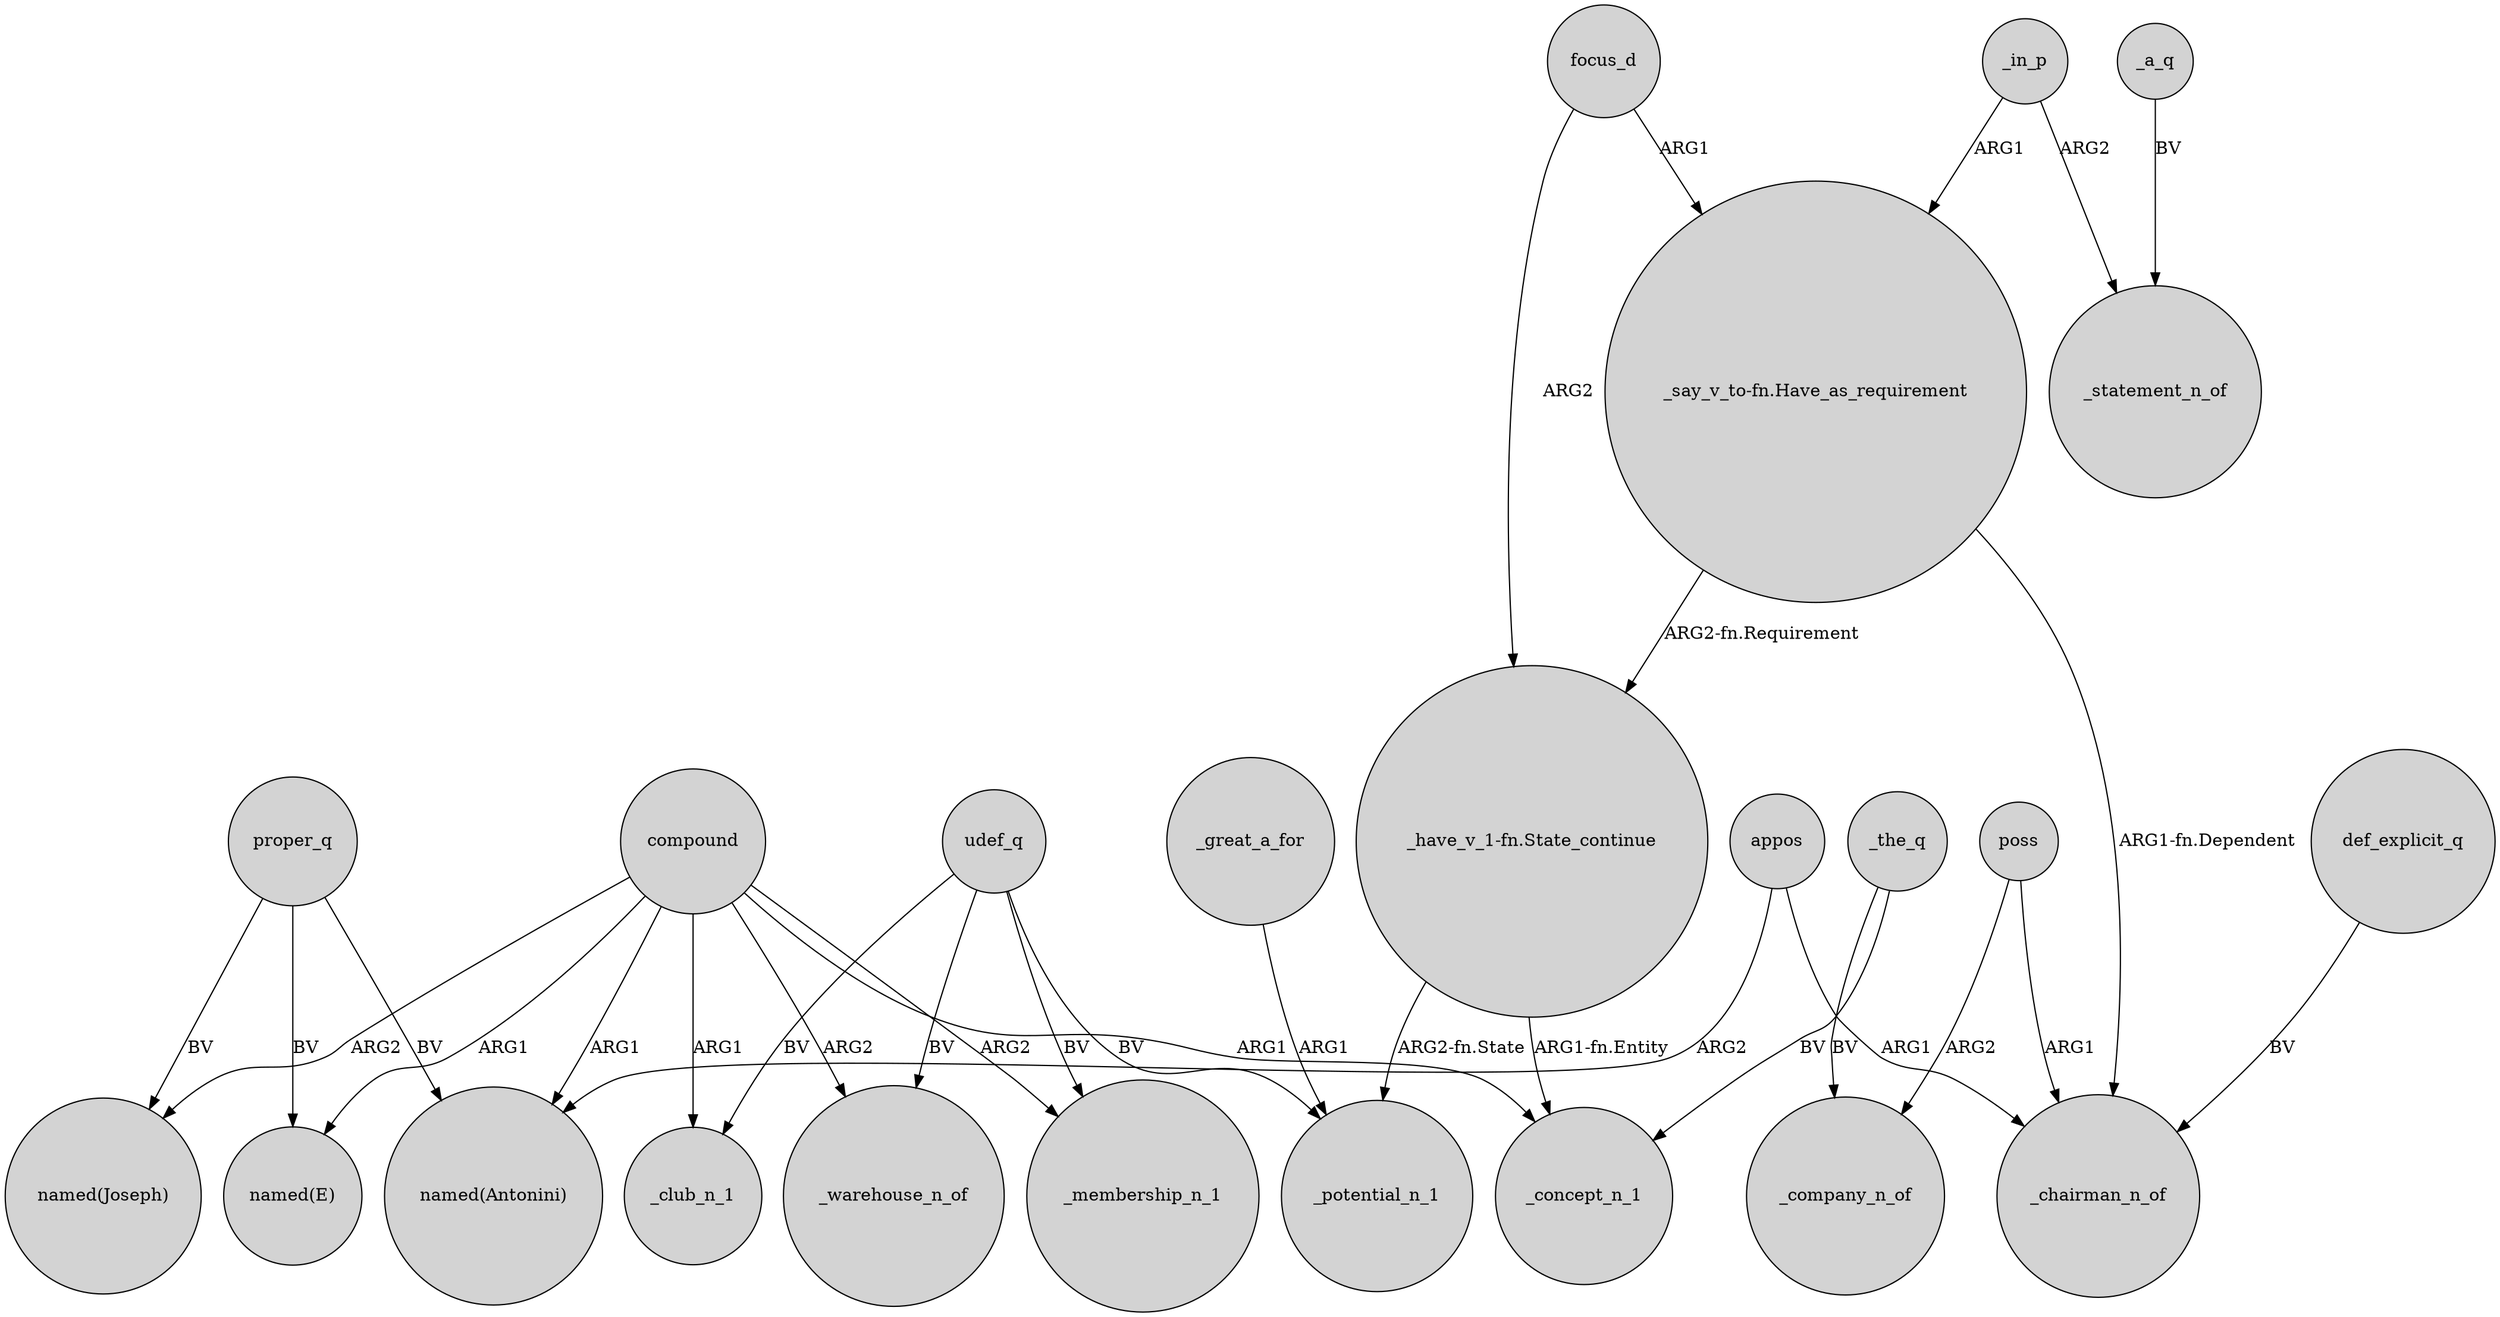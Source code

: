 digraph {
	node [shape=circle style=filled]
	"_have_v_1-fn.State_continue" -> _concept_n_1 [label="ARG1-fn.Entity"]
	_a_q -> _statement_n_of [label=BV]
	_great_a_for -> _potential_n_1 [label=ARG1]
	"_say_v_to-fn.Have_as_requirement" -> "_have_v_1-fn.State_continue" [label="ARG2-fn.Requirement"]
	compound -> "named(Joseph)" [label=ARG2]
	compound -> _membership_n_1 [label=ARG2]
	"_have_v_1-fn.State_continue" -> _potential_n_1 [label="ARG2-fn.State"]
	focus_d -> "_say_v_to-fn.Have_as_requirement" [label=ARG1]
	udef_q -> _membership_n_1 [label=BV]
	udef_q -> _warehouse_n_of [label=BV]
	compound -> "named(E)" [label=ARG1]
	proper_q -> "named(Joseph)" [label=BV]
	udef_q -> _club_n_1 [label=BV]
	compound -> _concept_n_1 [label=ARG1]
	def_explicit_q -> _chairman_n_of [label=BV]
	"_say_v_to-fn.Have_as_requirement" -> _chairman_n_of [label="ARG1-fn.Dependent"]
	compound -> _club_n_1 [label=ARG1]
	poss -> _company_n_of [label=ARG2]
	_the_q -> _concept_n_1 [label=BV]
	_in_p -> "_say_v_to-fn.Have_as_requirement" [label=ARG1]
	appos -> _chairman_n_of [label=ARG1]
	compound -> _warehouse_n_of [label=ARG2]
	focus_d -> "_have_v_1-fn.State_continue" [label=ARG2]
	_in_p -> _statement_n_of [label=ARG2]
	appos -> "named(Antonini)" [label=ARG2]
	proper_q -> "named(Antonini)" [label=BV]
	poss -> _chairman_n_of [label=ARG1]
	udef_q -> _potential_n_1 [label=BV]
	_the_q -> _company_n_of [label=BV]
	proper_q -> "named(E)" [label=BV]
	compound -> "named(Antonini)" [label=ARG1]
}
